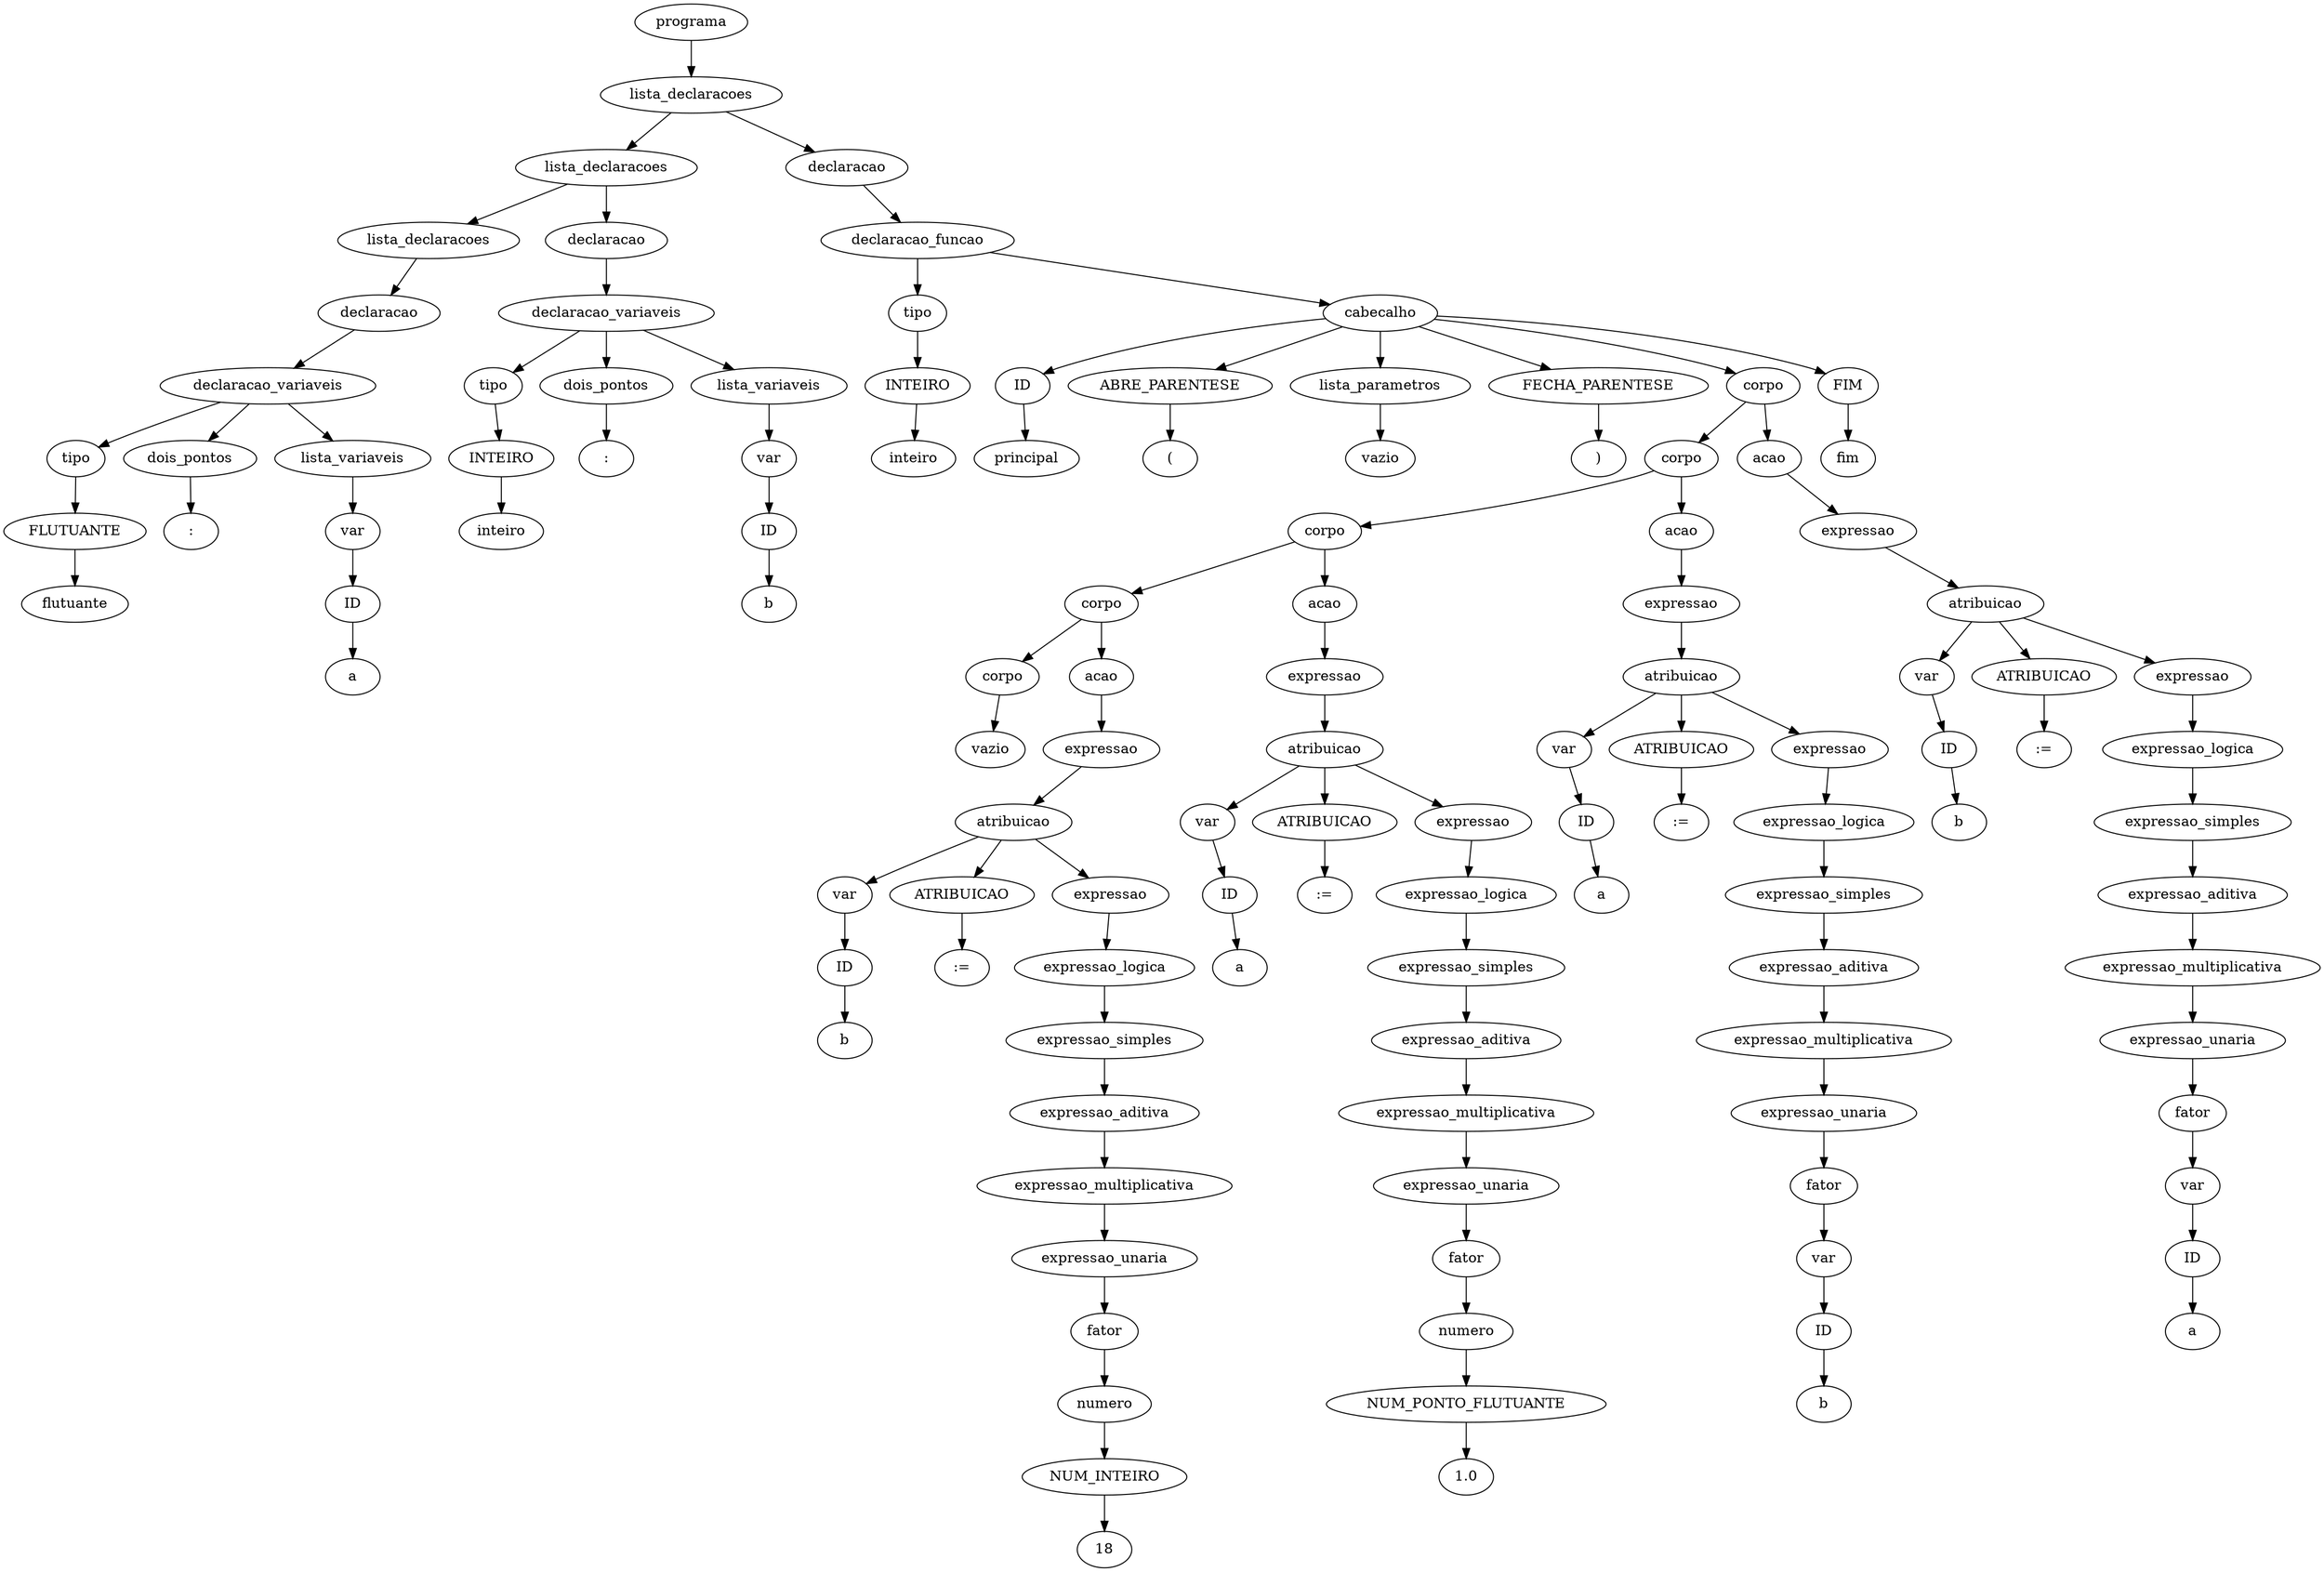 digraph tree {
    "0x7fb3a8fec760" [label="programa"];
    "0x7fb3a8fec8e0" [label="lista_declaracoes"];
    "0x7fb3a8fec850" [label="lista_declaracoes"];
    "0x7fb3a8fec430" [label="lista_declaracoes"];
    "0x7fb3a8fec1c0" [label="declaracao"];
    "0x7fb3a8fec040" [label="declaracao_variaveis"];
    "0x7fb3a8fec6a0" [label="tipo"];
    "0x7fb3a8fec5b0" [label="FLUTUANTE"];
    "0x7fb3a8fec250" [label="flutuante"];
    "0x7fb3a8fec340" [label="dois_pontos"];
    "0x7fb3a8fec5e0" [label=":"];
    "0x7fb3a8fec460" [label="lista_variaveis"];
    "0x7fb3a8fec4f0" [label="var"];
    "0x7fb3a8fec640" [label="ID"];
    "0x7fb3a8fec700" [label="a"];
    "0x7fb3a8fec790" [label="declaracao"];
    "0x7fb3a8fec910" [label="declaracao_variaveis"];
    "0x7fb3a8fec7c0" [label="tipo"];
    "0x7fb3a8fec7f0" [label="INTEIRO"];
    "0x7fb3a8fec820" [label="inteiro"];
    "0x7fb3a8feca30" [label="dois_pontos"];
    "0x7fb3a8feca60" [label=":"];
    "0x7fb3a8fec880" [label="lista_variaveis"];
    "0x7fb3a8fec580" [label="var"];
    "0x7fb3a8fec610" [label="ID"];
    "0x7fb3a8fec970" [label="b"];
    "0x7fb3a8feca90" [label="declaracao"];
    "0x7fb3a8fec8b0" [label="declaracao_funcao"];
    "0x7fb3a8fec4c0" [label="tipo"];
    "0x7fb3a8fec2b0" [label="INTEIRO"];
    "0x7fb3a8fecac0" [label="inteiro"];
    "0x7fb3a900d490" [label="cabecalho"];
    "0x7fb3a900d910" [label="ID"];
    "0x7fb3a900d790" [label="principal"];
    "0x7fb3a900dcd0" [label="ABRE_PARENTESE"];
    "0x7fb3a900dd00" [label="("];
    "0x7fb3a8fecbe0" [label="lista_parametros"];
    "0x7fb3a8fec940" [label="vazio"];
    "0x7fb3a900dd30" [label="FECHA_PARENTESE"];
    "0x7fb3a900dd60" [label=")"];
    "0x7fb3a900dc40" [label="corpo"];
    "0x7fb3a900d8b0" [label="corpo"];
    "0x7fb3a900d520" [label="corpo"];
    "0x7fb3a900d190" [label="corpo"];
    "0x7fb3a8fecd00" [label="corpo"];
    "0x7fb3a8fecaf0" [label="vazio"];
    "0x7fb3a8fecd90" [label="acao"];
    "0x7fb3a8fecd30" [label="expressao"];
    "0x7fb3a900d040" [label="atribuicao"];
    "0x7fb3a8fecc10" [label="var"];
    "0x7fb3a8fecc70" [label="ID"];
    "0x7fb3a8fecdf0" [label="b"];
    "0x7fb3a900d0d0" [label="ATRIBUICAO"];
    "0x7fb3a900d160" [label=":="];
    "0x7fb3a8fecfd0" [label="expressao"];
    "0x7fb3a8fecfa0" [label="expressao_logica"];
    "0x7fb3a8fecee0" [label="expressao_simples"];
    "0x7fb3a8fece80" [label="expressao_aditiva"];
    "0x7fb3a8fecf70" [label="expressao_multiplicativa"];
    "0x7fb3a8fece20" [label="expressao_unaria"];
    "0x7fb3a8fece50" [label="fator"];
    "0x7fb3a8fecca0" [label="numero"];
    "0x7fb3a8fecc40" [label="NUM_INTEIRO"];
    "0x7fb3a8fecf40" [label="18"];
    "0x7fb3a900d430" [label="acao"];
    "0x7fb3a900d1c0" [label="expressao"];
    "0x7fb3a900d3d0" [label="atribuicao"];
    "0x7fb3a8fecb80" [label="var"];
    "0x7fb3a8feccd0" [label="ID"];
    "0x7fb3a8fecdc0" [label="a"];
    "0x7fb3a900d460" [label="ATRIBUICAO"];
    "0x7fb3a900d4f0" [label=":="];
    "0x7fb3a900d3a0" [label="expressao"];
    "0x7fb3a900d370" [label="expressao_logica"];
    "0x7fb3a900d2b0" [label="expressao_simples"];
    "0x7fb3a900d250" [label="expressao_aditiva"];
    "0x7fb3a900d340" [label="expressao_multiplicativa"];
    "0x7fb3a8fecd60" [label="expressao_unaria"];
    "0x7fb3a900d220" [label="fator"];
    "0x7fb3a8fecf10" [label="numero"];
    "0x7fb3a8feceb0" [label="NUM_PONTO_FLUTUANTE"];
    "0x7fb3a900d310" [label="1.0"];
    "0x7fb3a900d7c0" [label="acao"];
    "0x7fb3a900d550" [label="expressao"];
    "0x7fb3a900d760" [label="atribuicao"];
    "0x7fb3a900d0a0" [label="var"];
    "0x7fb3a900d130" [label="ID"];
    "0x7fb3a900d1f0" [label="a"];
    "0x7fb3a900d7f0" [label="ATRIBUICAO"];
    "0x7fb3a900d880" [label=":="];
    "0x7fb3a900d730" [label="expressao"];
    "0x7fb3a900d700" [label="expressao_logica"];
    "0x7fb3a900d640" [label="expressao_simples"];
    "0x7fb3a900d5e0" [label="expressao_aditiva"];
    "0x7fb3a900d6d0" [label="expressao_multiplicativa"];
    "0x7fb3a900d070" [label="expressao_unaria"];
    "0x7fb3a900d5b0" [label="fator"];
    "0x7fb3a900d2e0" [label="var"];
    "0x7fb3a900d280" [label="ID"];
    "0x7fb3a900d6a0" [label="b"];
    "0x7fb3a900db50" [label="acao"];
    "0x7fb3a900d8e0" [label="expressao"];
    "0x7fb3a900daf0" [label="atribuicao"];
    "0x7fb3a900d4c0" [label="var"];
    "0x7fb3a900d100" [label="ID"];
    "0x7fb3a900d580" [label="b"];
    "0x7fb3a900db80" [label="ATRIBUICAO"];
    "0x7fb3a900dc10" [label=":="];
    "0x7fb3a900dac0" [label="expressao"];
    "0x7fb3a900da90" [label="expressao_logica"];
    "0x7fb3a900d9d0" [label="expressao_simples"];
    "0x7fb3a900d970" [label="expressao_aditiva"];
    "0x7fb3a900da60" [label="expressao_multiplicativa"];
    "0x7fb3a900d400" [label="expressao_unaria"];
    "0x7fb3a900d940" [label="fator"];
    "0x7fb3a900d670" [label="var"];
    "0x7fb3a900d610" [label="ID"];
    "0x7fb3a900da30" [label="a"];
    "0x7fb3a900dd90" [label="FIM"];
    "0x7fb3a900ddc0" [label="fim"];
    "0x7fb3a8fec760" -> "0x7fb3a8fec8e0";
    "0x7fb3a8fec8e0" -> "0x7fb3a8fec850";
    "0x7fb3a8fec8e0" -> "0x7fb3a8feca90";
    "0x7fb3a8fec850" -> "0x7fb3a8fec430";
    "0x7fb3a8fec850" -> "0x7fb3a8fec790";
    "0x7fb3a8fec430" -> "0x7fb3a8fec1c0";
    "0x7fb3a8fec1c0" -> "0x7fb3a8fec040";
    "0x7fb3a8fec040" -> "0x7fb3a8fec6a0";
    "0x7fb3a8fec040" -> "0x7fb3a8fec340";
    "0x7fb3a8fec040" -> "0x7fb3a8fec460";
    "0x7fb3a8fec6a0" -> "0x7fb3a8fec5b0";
    "0x7fb3a8fec5b0" -> "0x7fb3a8fec250";
    "0x7fb3a8fec340" -> "0x7fb3a8fec5e0";
    "0x7fb3a8fec460" -> "0x7fb3a8fec4f0";
    "0x7fb3a8fec4f0" -> "0x7fb3a8fec640";
    "0x7fb3a8fec640" -> "0x7fb3a8fec700";
    "0x7fb3a8fec790" -> "0x7fb3a8fec910";
    "0x7fb3a8fec910" -> "0x7fb3a8fec7c0";
    "0x7fb3a8fec910" -> "0x7fb3a8feca30";
    "0x7fb3a8fec910" -> "0x7fb3a8fec880";
    "0x7fb3a8fec7c0" -> "0x7fb3a8fec7f0";
    "0x7fb3a8fec7f0" -> "0x7fb3a8fec820";
    "0x7fb3a8feca30" -> "0x7fb3a8feca60";
    "0x7fb3a8fec880" -> "0x7fb3a8fec580";
    "0x7fb3a8fec580" -> "0x7fb3a8fec610";
    "0x7fb3a8fec610" -> "0x7fb3a8fec970";
    "0x7fb3a8feca90" -> "0x7fb3a8fec8b0";
    "0x7fb3a8fec8b0" -> "0x7fb3a8fec4c0";
    "0x7fb3a8fec8b0" -> "0x7fb3a900d490";
    "0x7fb3a8fec4c0" -> "0x7fb3a8fec2b0";
    "0x7fb3a8fec2b0" -> "0x7fb3a8fecac0";
    "0x7fb3a900d490" -> "0x7fb3a900d910";
    "0x7fb3a900d490" -> "0x7fb3a900dcd0";
    "0x7fb3a900d490" -> "0x7fb3a8fecbe0";
    "0x7fb3a900d490" -> "0x7fb3a900dd30";
    "0x7fb3a900d490" -> "0x7fb3a900dc40";
    "0x7fb3a900d490" -> "0x7fb3a900dd90";
    "0x7fb3a900d910" -> "0x7fb3a900d790";
    "0x7fb3a900dcd0" -> "0x7fb3a900dd00";
    "0x7fb3a8fecbe0" -> "0x7fb3a8fec940";
    "0x7fb3a900dd30" -> "0x7fb3a900dd60";
    "0x7fb3a900dc40" -> "0x7fb3a900d8b0";
    "0x7fb3a900dc40" -> "0x7fb3a900db50";
    "0x7fb3a900d8b0" -> "0x7fb3a900d520";
    "0x7fb3a900d8b0" -> "0x7fb3a900d7c0";
    "0x7fb3a900d520" -> "0x7fb3a900d190";
    "0x7fb3a900d520" -> "0x7fb3a900d430";
    "0x7fb3a900d190" -> "0x7fb3a8fecd00";
    "0x7fb3a900d190" -> "0x7fb3a8fecd90";
    "0x7fb3a8fecd00" -> "0x7fb3a8fecaf0";
    "0x7fb3a8fecd90" -> "0x7fb3a8fecd30";
    "0x7fb3a8fecd30" -> "0x7fb3a900d040";
    "0x7fb3a900d040" -> "0x7fb3a8fecc10";
    "0x7fb3a900d040" -> "0x7fb3a900d0d0";
    "0x7fb3a900d040" -> "0x7fb3a8fecfd0";
    "0x7fb3a8fecc10" -> "0x7fb3a8fecc70";
    "0x7fb3a8fecc70" -> "0x7fb3a8fecdf0";
    "0x7fb3a900d0d0" -> "0x7fb3a900d160";
    "0x7fb3a8fecfd0" -> "0x7fb3a8fecfa0";
    "0x7fb3a8fecfa0" -> "0x7fb3a8fecee0";
    "0x7fb3a8fecee0" -> "0x7fb3a8fece80";
    "0x7fb3a8fece80" -> "0x7fb3a8fecf70";
    "0x7fb3a8fecf70" -> "0x7fb3a8fece20";
    "0x7fb3a8fece20" -> "0x7fb3a8fece50";
    "0x7fb3a8fece50" -> "0x7fb3a8fecca0";
    "0x7fb3a8fecca0" -> "0x7fb3a8fecc40";
    "0x7fb3a8fecc40" -> "0x7fb3a8fecf40";
    "0x7fb3a900d430" -> "0x7fb3a900d1c0";
    "0x7fb3a900d1c0" -> "0x7fb3a900d3d0";
    "0x7fb3a900d3d0" -> "0x7fb3a8fecb80";
    "0x7fb3a900d3d0" -> "0x7fb3a900d460";
    "0x7fb3a900d3d0" -> "0x7fb3a900d3a0";
    "0x7fb3a8fecb80" -> "0x7fb3a8feccd0";
    "0x7fb3a8feccd0" -> "0x7fb3a8fecdc0";
    "0x7fb3a900d460" -> "0x7fb3a900d4f0";
    "0x7fb3a900d3a0" -> "0x7fb3a900d370";
    "0x7fb3a900d370" -> "0x7fb3a900d2b0";
    "0x7fb3a900d2b0" -> "0x7fb3a900d250";
    "0x7fb3a900d250" -> "0x7fb3a900d340";
    "0x7fb3a900d340" -> "0x7fb3a8fecd60";
    "0x7fb3a8fecd60" -> "0x7fb3a900d220";
    "0x7fb3a900d220" -> "0x7fb3a8fecf10";
    "0x7fb3a8fecf10" -> "0x7fb3a8feceb0";
    "0x7fb3a8feceb0" -> "0x7fb3a900d310";
    "0x7fb3a900d7c0" -> "0x7fb3a900d550";
    "0x7fb3a900d550" -> "0x7fb3a900d760";
    "0x7fb3a900d760" -> "0x7fb3a900d0a0";
    "0x7fb3a900d760" -> "0x7fb3a900d7f0";
    "0x7fb3a900d760" -> "0x7fb3a900d730";
    "0x7fb3a900d0a0" -> "0x7fb3a900d130";
    "0x7fb3a900d130" -> "0x7fb3a900d1f0";
    "0x7fb3a900d7f0" -> "0x7fb3a900d880";
    "0x7fb3a900d730" -> "0x7fb3a900d700";
    "0x7fb3a900d700" -> "0x7fb3a900d640";
    "0x7fb3a900d640" -> "0x7fb3a900d5e0";
    "0x7fb3a900d5e0" -> "0x7fb3a900d6d0";
    "0x7fb3a900d6d0" -> "0x7fb3a900d070";
    "0x7fb3a900d070" -> "0x7fb3a900d5b0";
    "0x7fb3a900d5b0" -> "0x7fb3a900d2e0";
    "0x7fb3a900d2e0" -> "0x7fb3a900d280";
    "0x7fb3a900d280" -> "0x7fb3a900d6a0";
    "0x7fb3a900db50" -> "0x7fb3a900d8e0";
    "0x7fb3a900d8e0" -> "0x7fb3a900daf0";
    "0x7fb3a900daf0" -> "0x7fb3a900d4c0";
    "0x7fb3a900daf0" -> "0x7fb3a900db80";
    "0x7fb3a900daf0" -> "0x7fb3a900dac0";
    "0x7fb3a900d4c0" -> "0x7fb3a900d100";
    "0x7fb3a900d100" -> "0x7fb3a900d580";
    "0x7fb3a900db80" -> "0x7fb3a900dc10";
    "0x7fb3a900dac0" -> "0x7fb3a900da90";
    "0x7fb3a900da90" -> "0x7fb3a900d9d0";
    "0x7fb3a900d9d0" -> "0x7fb3a900d970";
    "0x7fb3a900d970" -> "0x7fb3a900da60";
    "0x7fb3a900da60" -> "0x7fb3a900d400";
    "0x7fb3a900d400" -> "0x7fb3a900d940";
    "0x7fb3a900d940" -> "0x7fb3a900d670";
    "0x7fb3a900d670" -> "0x7fb3a900d610";
    "0x7fb3a900d610" -> "0x7fb3a900da30";
    "0x7fb3a900dd90" -> "0x7fb3a900ddc0";
}
